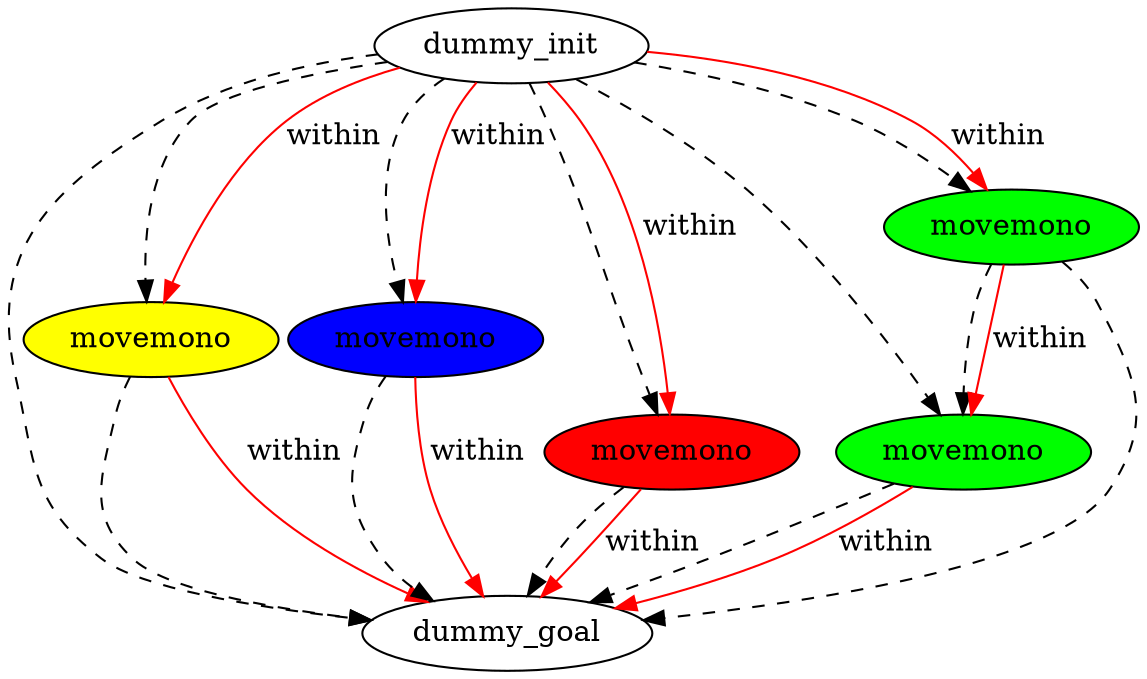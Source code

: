 digraph {
	"4bde7d88-3867-f62d-da3b-ce8e4dac49f6" [label=dummy_init fillcolor=white style=filled]
	"1e7d8f7b-8d59-c34d-44bd-604fb5502e2b" [label=dummy_goal fillcolor=white style=filled]
	"9981d28f-a09c-4325-f047-fbeb2483c458" [label=movemono fillcolor=yellow style=filled]
	"e2eed64b-82f4-7196-1a41-c57f4bf70dc6" [label=movemono fillcolor=blue style=filled]
	"2586dcd1-a7e6-0e4e-c71c-dac2260d76ca" [label=movemono fillcolor=red style=filled]
	"d5d318cf-24e6-5ffd-75dc-037d4b71481f" [label=movemono fillcolor=green style=filled]
	"8706f724-bf83-f2d4-23de-67fcbe59d035" [label=movemono fillcolor=green style=filled]
	"4bde7d88-3867-f62d-da3b-ce8e4dac49f6" -> "8706f724-bf83-f2d4-23de-67fcbe59d035" [color=black style=dashed]
	"4bde7d88-3867-f62d-da3b-ce8e4dac49f6" -> "1e7d8f7b-8d59-c34d-44bd-604fb5502e2b" [color=black style=dashed]
	"8706f724-bf83-f2d4-23de-67fcbe59d035" -> "1e7d8f7b-8d59-c34d-44bd-604fb5502e2b" [color=black style=dashed]
	"2586dcd1-a7e6-0e4e-c71c-dac2260d76ca" -> "1e7d8f7b-8d59-c34d-44bd-604fb5502e2b" [color=black style=dashed]
	"4bde7d88-3867-f62d-da3b-ce8e4dac49f6" -> "d5d318cf-24e6-5ffd-75dc-037d4b71481f" [color=black style=dashed]
	"8706f724-bf83-f2d4-23de-67fcbe59d035" -> "d5d318cf-24e6-5ffd-75dc-037d4b71481f" [color=black style=dashed]
	"9981d28f-a09c-4325-f047-fbeb2483c458" -> "1e7d8f7b-8d59-c34d-44bd-604fb5502e2b" [color=black style=dashed]
	"e2eed64b-82f4-7196-1a41-c57f4bf70dc6" -> "1e7d8f7b-8d59-c34d-44bd-604fb5502e2b" [color=black style=dashed]
	"d5d318cf-24e6-5ffd-75dc-037d4b71481f" -> "1e7d8f7b-8d59-c34d-44bd-604fb5502e2b" [color=black style=dashed]
	"4bde7d88-3867-f62d-da3b-ce8e4dac49f6" -> "2586dcd1-a7e6-0e4e-c71c-dac2260d76ca" [color=black style=dashed]
	"4bde7d88-3867-f62d-da3b-ce8e4dac49f6" -> "e2eed64b-82f4-7196-1a41-c57f4bf70dc6" [color=black style=dashed]
	"4bde7d88-3867-f62d-da3b-ce8e4dac49f6" -> "9981d28f-a09c-4325-f047-fbeb2483c458" [color=black style=dashed]
	"8706f724-bf83-f2d4-23de-67fcbe59d035" -> "d5d318cf-24e6-5ffd-75dc-037d4b71481f" [label=within color=red]
	"4bde7d88-3867-f62d-da3b-ce8e4dac49f6" -> "2586dcd1-a7e6-0e4e-c71c-dac2260d76ca" [label=within color=red]
	"4bde7d88-3867-f62d-da3b-ce8e4dac49f6" -> "e2eed64b-82f4-7196-1a41-c57f4bf70dc6" [label=within color=red]
	"d5d318cf-24e6-5ffd-75dc-037d4b71481f" -> "1e7d8f7b-8d59-c34d-44bd-604fb5502e2b" [label=within color=red]
	"4bde7d88-3867-f62d-da3b-ce8e4dac49f6" -> "9981d28f-a09c-4325-f047-fbeb2483c458" [label=within color=red]
	"e2eed64b-82f4-7196-1a41-c57f4bf70dc6" -> "1e7d8f7b-8d59-c34d-44bd-604fb5502e2b" [label=within color=red]
	"4bde7d88-3867-f62d-da3b-ce8e4dac49f6" -> "8706f724-bf83-f2d4-23de-67fcbe59d035" [label=within color=red]
	"9981d28f-a09c-4325-f047-fbeb2483c458" -> "1e7d8f7b-8d59-c34d-44bd-604fb5502e2b" [label=within color=red]
	"2586dcd1-a7e6-0e4e-c71c-dac2260d76ca" -> "1e7d8f7b-8d59-c34d-44bd-604fb5502e2b" [label=within color=red]
}
